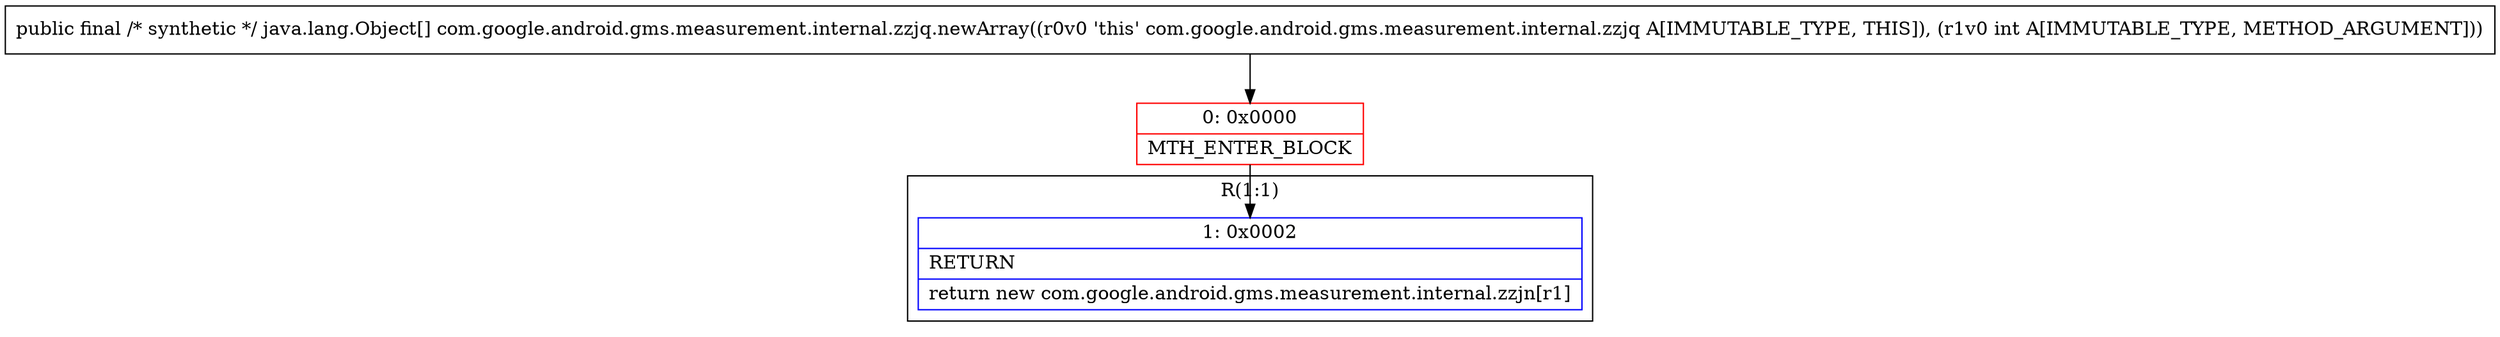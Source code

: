 digraph "CFG forcom.google.android.gms.measurement.internal.zzjq.newArray(I)[Ljava\/lang\/Object;" {
subgraph cluster_Region_1024259313 {
label = "R(1:1)";
node [shape=record,color=blue];
Node_1 [shape=record,label="{1\:\ 0x0002|RETURN\l|return new com.google.android.gms.measurement.internal.zzjn[r1]\l}"];
}
Node_0 [shape=record,color=red,label="{0\:\ 0x0000|MTH_ENTER_BLOCK\l}"];
MethodNode[shape=record,label="{public final \/* synthetic *\/ java.lang.Object[] com.google.android.gms.measurement.internal.zzjq.newArray((r0v0 'this' com.google.android.gms.measurement.internal.zzjq A[IMMUTABLE_TYPE, THIS]), (r1v0 int A[IMMUTABLE_TYPE, METHOD_ARGUMENT])) }"];
MethodNode -> Node_0;
Node_0 -> Node_1;
}

